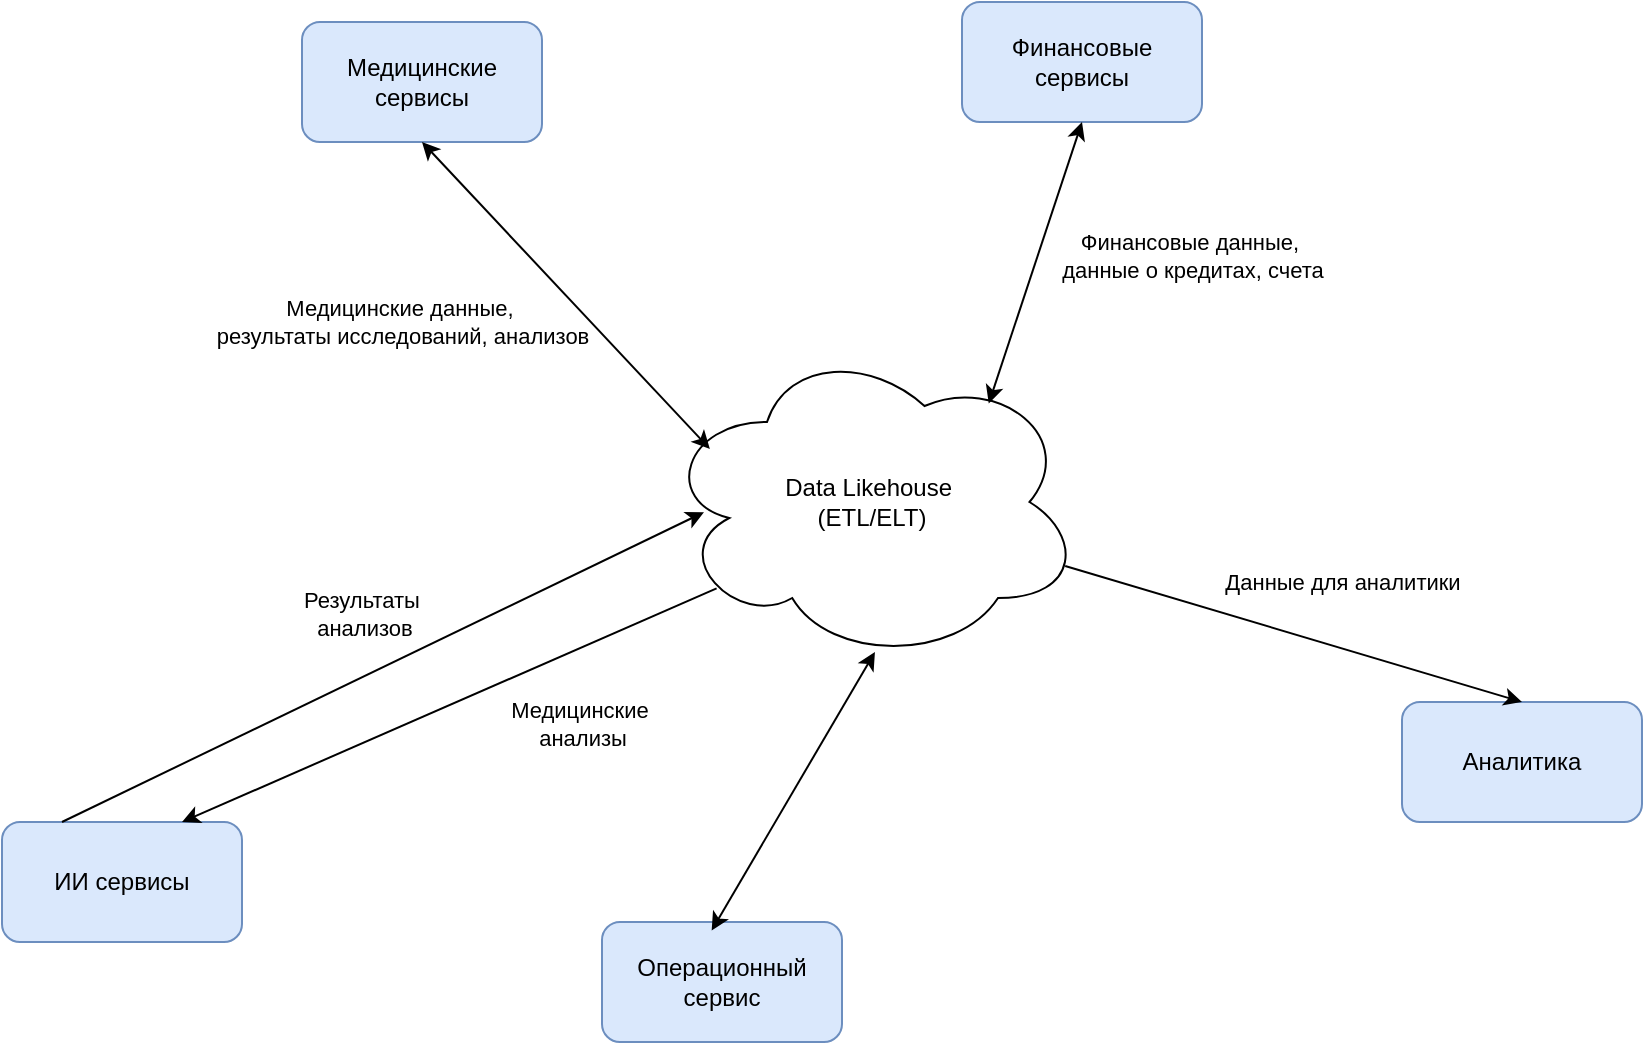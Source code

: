 <mxfile version="26.0.9">
  <diagram name="Страница — 1" id="9cR6lMt_ZVt7AJZ8dsSs">
    <mxGraphModel dx="2603" dy="1878" grid="1" gridSize="10" guides="1" tooltips="1" connect="1" arrows="1" fold="1" page="1" pageScale="1" pageWidth="827" pageHeight="1169" math="0" shadow="0">
      <root>
        <mxCell id="0" />
        <mxCell id="1" parent="0" />
        <mxCell id="GlEqst_HDZfvPHVVkWTg-79" value="Медицинские сервисы" style="rounded=1;whiteSpace=wrap;html=1;fillColor=#dae8fc;strokeColor=#6c8ebf;" vertex="1" parent="1">
          <mxGeometry x="110" y="-880" width="120" height="60" as="geometry" />
        </mxCell>
        <mxCell id="GlEqst_HDZfvPHVVkWTg-80" value="Финансовые сервисы" style="rounded=1;whiteSpace=wrap;html=1;fillColor=#dae8fc;strokeColor=#6c8ebf;" vertex="1" parent="1">
          <mxGeometry x="440" y="-890" width="120" height="60" as="geometry" />
        </mxCell>
        <mxCell id="GlEqst_HDZfvPHVVkWTg-81" value="Аналитика" style="rounded=1;whiteSpace=wrap;html=1;fillColor=#dae8fc;strokeColor=#6c8ebf;" vertex="1" parent="1">
          <mxGeometry x="660" y="-540" width="120" height="60" as="geometry" />
        </mxCell>
        <mxCell id="GlEqst_HDZfvPHVVkWTg-82" value="Операционный сервис" style="rounded=1;whiteSpace=wrap;html=1;fillColor=#dae8fc;strokeColor=#6c8ebf;" vertex="1" parent="1">
          <mxGeometry x="260" y="-430" width="120" height="60" as="geometry" />
        </mxCell>
        <mxCell id="GlEqst_HDZfvPHVVkWTg-83" value="Data Likehouse&amp;nbsp;&lt;div&gt;(ETL/ELT)&lt;/div&gt;" style="ellipse;shape=cloud;whiteSpace=wrap;html=1;" vertex="1" parent="1">
          <mxGeometry x="290" y="-720" width="210" height="160" as="geometry" />
        </mxCell>
        <mxCell id="GlEqst_HDZfvPHVVkWTg-84" value="Финансовые данные,&amp;nbsp;&lt;div&gt;данные о кредитах, счета&lt;/div&gt;" style="edgeLabel;html=1;align=center;verticalAlign=middle;resizable=0;points=[];" vertex="1" connectable="0" parent="1">
          <mxGeometry x="140" y="-630.005" as="geometry">
            <mxPoint x="415" y="-133" as="offset" />
          </mxGeometry>
        </mxCell>
        <mxCell id="GlEqst_HDZfvPHVVkWTg-87" value="" style="endArrow=classic;startArrow=classic;html=1;rounded=0;entryX=0.778;entryY=0.192;entryDx=0;entryDy=0;entryPerimeter=0;exitX=0.5;exitY=1;exitDx=0;exitDy=0;" edge="1" parent="1" source="GlEqst_HDZfvPHVVkWTg-80" target="GlEqst_HDZfvPHVVkWTg-83">
          <mxGeometry width="50" height="50" relative="1" as="geometry">
            <mxPoint x="-400" y="-1090" as="sourcePoint" />
            <mxPoint x="-250" y="-960" as="targetPoint" />
            <Array as="points" />
          </mxGeometry>
        </mxCell>
        <mxCell id="GlEqst_HDZfvPHVVkWTg-88" value="" style="endArrow=classic;html=1;rounded=0;entryX=0.5;entryY=0;entryDx=0;entryDy=0;exitX=0.96;exitY=0.7;exitDx=0;exitDy=0;exitPerimeter=0;" edge="1" parent="1" source="GlEqst_HDZfvPHVVkWTg-83" target="GlEqst_HDZfvPHVVkWTg-81">
          <mxGeometry relative="1" as="geometry">
            <mxPoint x="520" y="-590" as="sourcePoint" />
            <mxPoint x="698" y="-572" as="targetPoint" />
          </mxGeometry>
        </mxCell>
        <mxCell id="GlEqst_HDZfvPHVVkWTg-89" value="Данные для аналитики" style="edgeLabel;resizable=0;html=1;;align=center;verticalAlign=middle;" connectable="0" vertex="1" parent="GlEqst_HDZfvPHVVkWTg-88">
          <mxGeometry relative="1" as="geometry">
            <mxPoint x="24" y="-26" as="offset" />
          </mxGeometry>
        </mxCell>
        <mxCell id="GlEqst_HDZfvPHVVkWTg-90" value="Медицинские данные,&amp;nbsp;&lt;div&gt;результаты исследований, анализов&lt;/div&gt;" style="edgeLabel;html=1;align=center;verticalAlign=middle;resizable=0;points=[];" vertex="1" connectable="0" parent="1">
          <mxGeometry x="160.003" y="-729.999" as="geometry" />
        </mxCell>
        <mxCell id="GlEqst_HDZfvPHVVkWTg-91" value="" style="endArrow=classic;startArrow=classic;html=1;rounded=0;entryX=0.114;entryY=0.334;entryDx=0;entryDy=0;entryPerimeter=0;exitX=0.5;exitY=1;exitDx=0;exitDy=0;" edge="1" parent="1" source="GlEqst_HDZfvPHVVkWTg-79" target="GlEqst_HDZfvPHVVkWTg-83">
          <mxGeometry width="50" height="50" relative="1" as="geometry">
            <mxPoint x="510" y="-820" as="sourcePoint" />
            <mxPoint x="463" y="-679" as="targetPoint" />
            <Array as="points" />
          </mxGeometry>
        </mxCell>
        <mxCell id="GlEqst_HDZfvPHVVkWTg-93" value="" style="endArrow=classic;startArrow=classic;html=1;rounded=0;entryX=0.457;entryY=0.07;entryDx=0;entryDy=0;entryPerimeter=0;exitX=0.507;exitY=0.969;exitDx=0;exitDy=0;exitPerimeter=0;" edge="1" parent="1" source="GlEqst_HDZfvPHVVkWTg-83" target="GlEqst_HDZfvPHVVkWTg-82">
          <mxGeometry width="50" height="50" relative="1" as="geometry">
            <mxPoint x="487" y="-560" as="sourcePoint" />
            <mxPoint x="440" y="-419" as="targetPoint" />
            <Array as="points" />
          </mxGeometry>
        </mxCell>
        <mxCell id="GlEqst_HDZfvPHVVkWTg-94" value="ИИ сервисы" style="rounded=1;whiteSpace=wrap;html=1;fillColor=#dae8fc;strokeColor=#6c8ebf;" vertex="1" parent="1">
          <mxGeometry x="-40" y="-480" width="120" height="60" as="geometry" />
        </mxCell>
        <mxCell id="GlEqst_HDZfvPHVVkWTg-95" value="" style="endArrow=classic;html=1;rounded=0;exitX=0.25;exitY=0;exitDx=0;exitDy=0;entryX=0.1;entryY=0.532;entryDx=0;entryDy=0;entryPerimeter=0;" edge="1" parent="1" source="GlEqst_HDZfvPHVVkWTg-94" target="GlEqst_HDZfvPHVVkWTg-83">
          <mxGeometry relative="1" as="geometry">
            <mxPoint x="-310" y="-372" as="sourcePoint" />
            <mxPoint x="-56" y="-620" as="targetPoint" />
          </mxGeometry>
        </mxCell>
        <mxCell id="GlEqst_HDZfvPHVVkWTg-96" value="&lt;div&gt;Медицинские&amp;nbsp;&lt;/div&gt;&lt;div&gt;анализы&lt;/div&gt;" style="edgeLabel;resizable=0;html=1;;align=center;verticalAlign=middle;" connectable="0" vertex="1" parent="GlEqst_HDZfvPHVVkWTg-95">
          <mxGeometry relative="1" as="geometry">
            <mxPoint x="99" y="28" as="offset" />
          </mxGeometry>
        </mxCell>
        <mxCell id="GlEqst_HDZfvPHVVkWTg-97" value="" style="endArrow=classic;html=1;rounded=0;exitX=0.13;exitY=0.77;exitDx=0;exitDy=0;exitPerimeter=0;entryX=0.75;entryY=0;entryDx=0;entryDy=0;" edge="1" parent="1" source="GlEqst_HDZfvPHVVkWTg-83" target="GlEqst_HDZfvPHVVkWTg-94">
          <mxGeometry relative="1" as="geometry">
            <mxPoint x="64" y="-619" as="sourcePoint" />
            <mxPoint x="-286" y="-345" as="targetPoint" />
          </mxGeometry>
        </mxCell>
        <mxCell id="GlEqst_HDZfvPHVVkWTg-98" value="&lt;div&gt;Результаты&amp;nbsp;&lt;/div&gt;&lt;div&gt;анализов&lt;/div&gt;" style="edgeLabel;resizable=0;html=1;;align=center;verticalAlign=middle;" connectable="0" vertex="1" parent="GlEqst_HDZfvPHVVkWTg-97">
          <mxGeometry relative="1" as="geometry">
            <mxPoint x="-43" y="-46" as="offset" />
          </mxGeometry>
        </mxCell>
      </root>
    </mxGraphModel>
  </diagram>
</mxfile>
